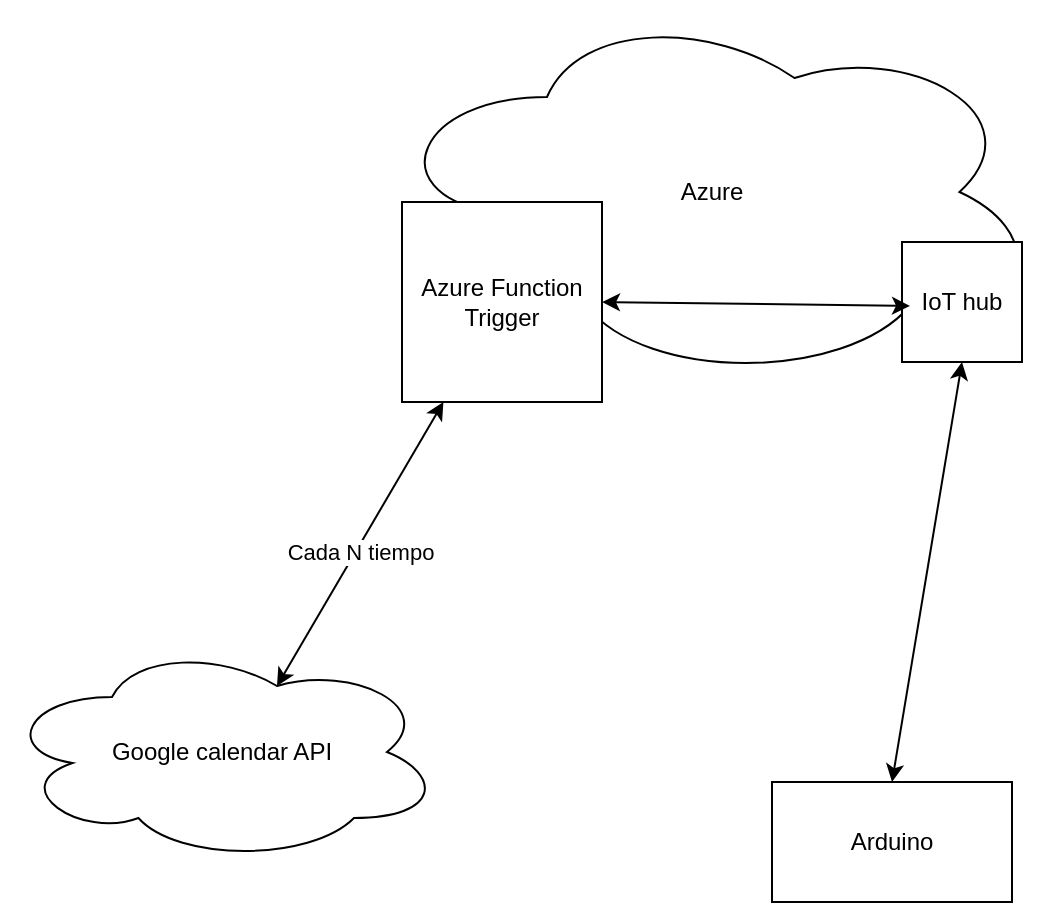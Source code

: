 <mxfile version="13.10.4" type="device"><diagram id="xBHIw4A-QD4d5od3NFNe" name="Page-1"><mxGraphModel dx="1426" dy="1903" grid="1" gridSize="10" guides="1" tooltips="1" connect="1" arrows="1" fold="1" page="1" pageScale="1" pageWidth="850" pageHeight="1100" math="0" shadow="0"><root><mxCell id="0"/><mxCell id="1" parent="0"/><mxCell id="Qpyg0onjojv5YHKE3qHb-2" value="Azure" style="ellipse;shape=cloud;whiteSpace=wrap;html=1;" vertex="1" parent="1"><mxGeometry x="230" y="-10" width="330" height="190" as="geometry"/></mxCell><mxCell id="Qpyg0onjojv5YHKE3qHb-3" value="IoT hub" style="whiteSpace=wrap;html=1;aspect=fixed;" vertex="1" parent="1"><mxGeometry x="490" y="110" width="60" height="60" as="geometry"/></mxCell><mxCell id="Qpyg0onjojv5YHKE3qHb-4" value="Azure Function Trigger" style="whiteSpace=wrap;html=1;aspect=fixed;" vertex="1" parent="1"><mxGeometry x="240" y="90" width="100" height="100" as="geometry"/></mxCell><mxCell id="Qpyg0onjojv5YHKE3qHb-5" value="Arduino" style="rounded=0;whiteSpace=wrap;html=1;" vertex="1" parent="1"><mxGeometry x="425" y="380" width="120" height="60" as="geometry"/></mxCell><mxCell id="Qpyg0onjojv5YHKE3qHb-7" value="" style="endArrow=classic;startArrow=classic;html=1;exitX=0.5;exitY=0;exitDx=0;exitDy=0;entryX=0.5;entryY=1;entryDx=0;entryDy=0;" edge="1" parent="1" source="Qpyg0onjojv5YHKE3qHb-5" target="Qpyg0onjojv5YHKE3qHb-3"><mxGeometry width="50" height="50" relative="1" as="geometry"><mxPoint x="560" y="320" as="sourcePoint"/><mxPoint x="610" y="270" as="targetPoint"/></mxGeometry></mxCell><mxCell id="Qpyg0onjojv5YHKE3qHb-8" value="Google calendar API" style="ellipse;shape=cloud;whiteSpace=wrap;html=1;" vertex="1" parent="1"><mxGeometry x="40" y="310" width="220" height="110" as="geometry"/></mxCell><mxCell id="Qpyg0onjojv5YHKE3qHb-9" value="" style="endArrow=classic;startArrow=classic;html=1;exitX=0.625;exitY=0.2;exitDx=0;exitDy=0;exitPerimeter=0;" edge="1" parent="1" source="Qpyg0onjojv5YHKE3qHb-8" target="Qpyg0onjojv5YHKE3qHb-4"><mxGeometry width="50" height="50" relative="1" as="geometry"><mxPoint x="120" y="240" as="sourcePoint"/><mxPoint x="170" y="190" as="targetPoint"/></mxGeometry></mxCell><mxCell id="Qpyg0onjojv5YHKE3qHb-10" value="Cada N tiempo" style="edgeLabel;html=1;align=center;verticalAlign=middle;resizable=0;points=[];" vertex="1" connectable="0" parent="Qpyg0onjojv5YHKE3qHb-9"><mxGeometry x="-0.038" y="-1" relative="1" as="geometry"><mxPoint as="offset"/></mxGeometry></mxCell><mxCell id="Qpyg0onjojv5YHKE3qHb-11" value="" style="endArrow=classic;startArrow=classic;html=1;exitX=1;exitY=0.5;exitDx=0;exitDy=0;entryX=0.8;entryY=0.8;entryDx=0;entryDy=0;entryPerimeter=0;" edge="1" parent="1" source="Qpyg0onjojv5YHKE3qHb-4" target="Qpyg0onjojv5YHKE3qHb-2"><mxGeometry width="50" height="50" relative="1" as="geometry"><mxPoint x="330" y="300" as="sourcePoint"/><mxPoint x="380" y="250" as="targetPoint"/></mxGeometry></mxCell></root></mxGraphModel></diagram></mxfile>